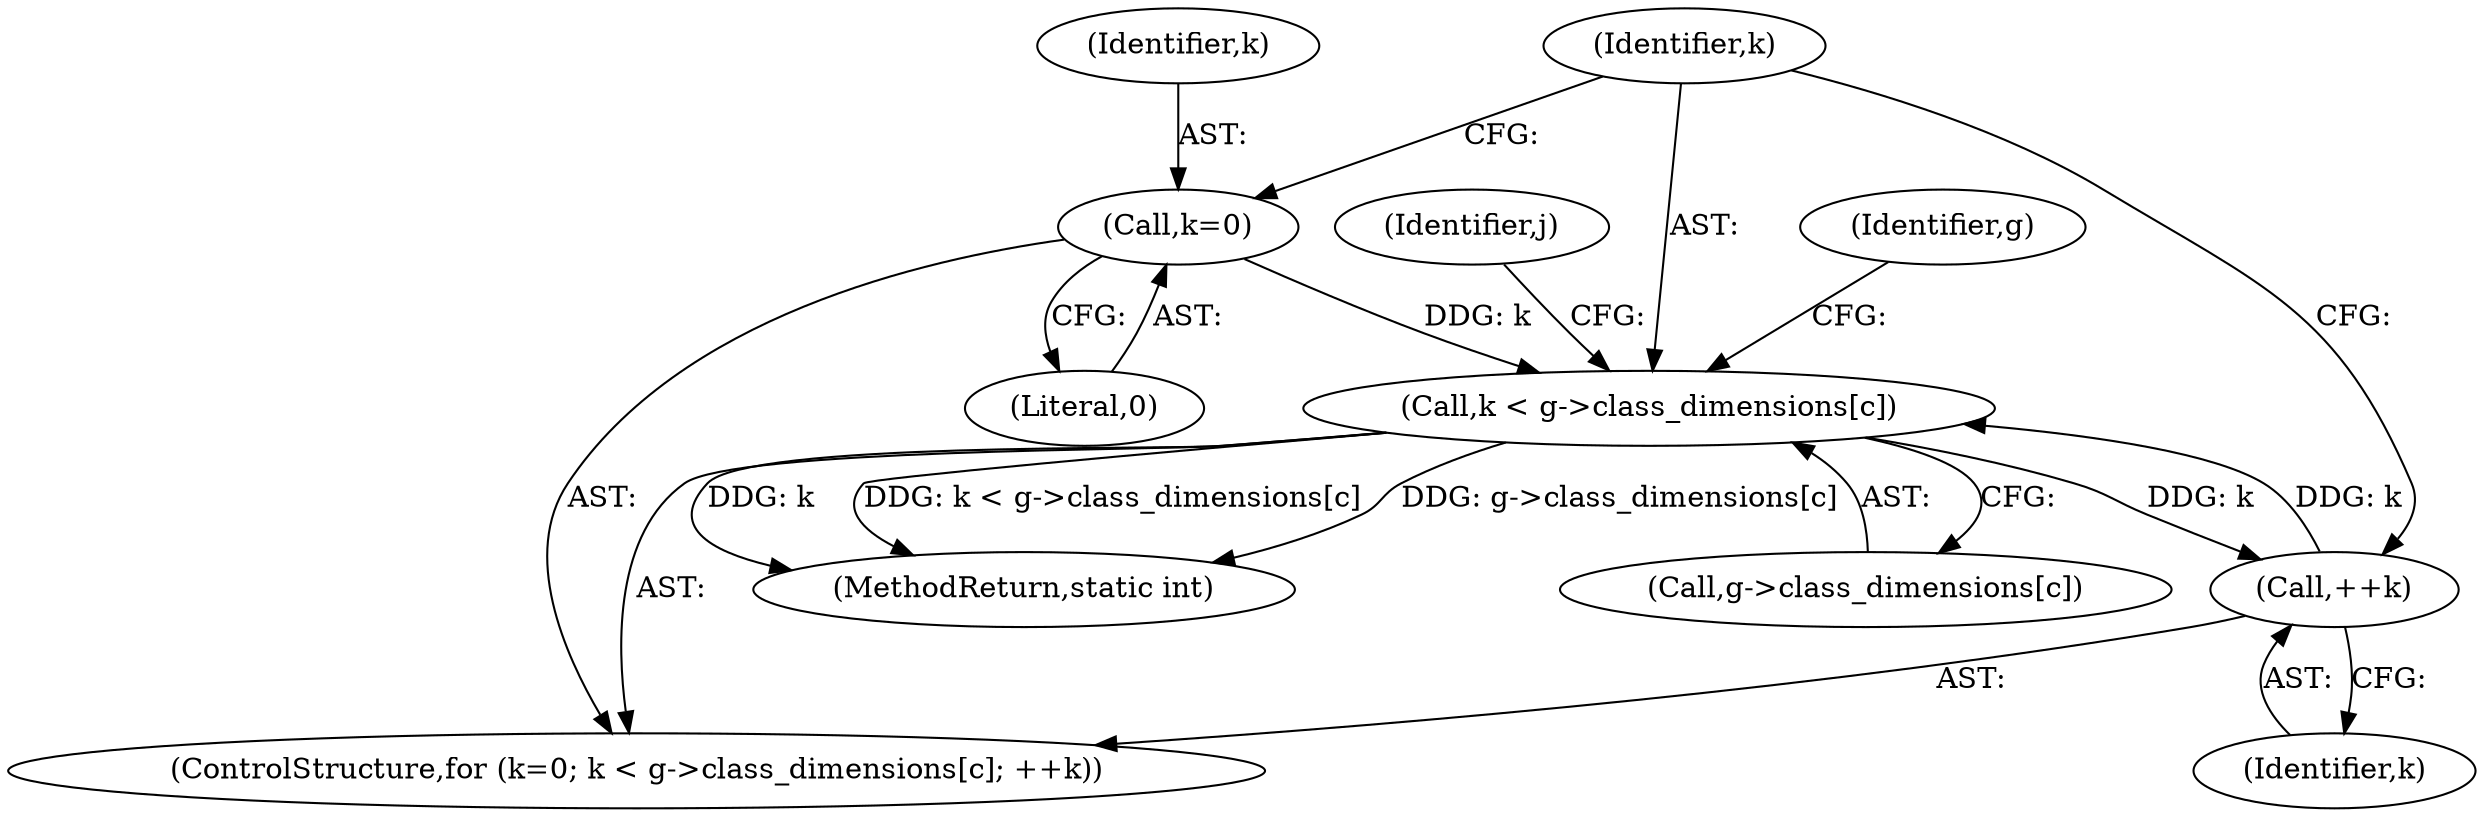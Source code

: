 digraph "0_stb_244d83bc3d859293f55812d48b3db168e581f6ab_0@array" {
"1002111" [label="(Call,k < g->class_dimensions[c])"];
"1002118" [label="(Call,++k)"];
"1002111" [label="(Call,k < g->class_dimensions[c])"];
"1002108" [label="(Call,k=0)"];
"1002118" [label="(Call,++k)"];
"1002107" [label="(ControlStructure,for (k=0; k < g->class_dimensions[c]; ++k))"];
"1003515" [label="(MethodReturn,static int)"];
"1002111" [label="(Call,k < g->class_dimensions[c])"];
"1002124" [label="(Identifier,g)"];
"1002108" [label="(Call,k=0)"];
"1002112" [label="(Identifier,k)"];
"1002119" [label="(Identifier,k)"];
"1002097" [label="(Identifier,j)"];
"1002109" [label="(Identifier,k)"];
"1002110" [label="(Literal,0)"];
"1002113" [label="(Call,g->class_dimensions[c])"];
"1002111" -> "1002107"  [label="AST: "];
"1002111" -> "1002113"  [label="CFG: "];
"1002112" -> "1002111"  [label="AST: "];
"1002113" -> "1002111"  [label="AST: "];
"1002124" -> "1002111"  [label="CFG: "];
"1002097" -> "1002111"  [label="CFG: "];
"1002111" -> "1003515"  [label="DDG: k"];
"1002111" -> "1003515"  [label="DDG: k < g->class_dimensions[c]"];
"1002111" -> "1003515"  [label="DDG: g->class_dimensions[c]"];
"1002118" -> "1002111"  [label="DDG: k"];
"1002108" -> "1002111"  [label="DDG: k"];
"1002111" -> "1002118"  [label="DDG: k"];
"1002118" -> "1002107"  [label="AST: "];
"1002118" -> "1002119"  [label="CFG: "];
"1002119" -> "1002118"  [label="AST: "];
"1002112" -> "1002118"  [label="CFG: "];
"1002108" -> "1002107"  [label="AST: "];
"1002108" -> "1002110"  [label="CFG: "];
"1002109" -> "1002108"  [label="AST: "];
"1002110" -> "1002108"  [label="AST: "];
"1002112" -> "1002108"  [label="CFG: "];
}
